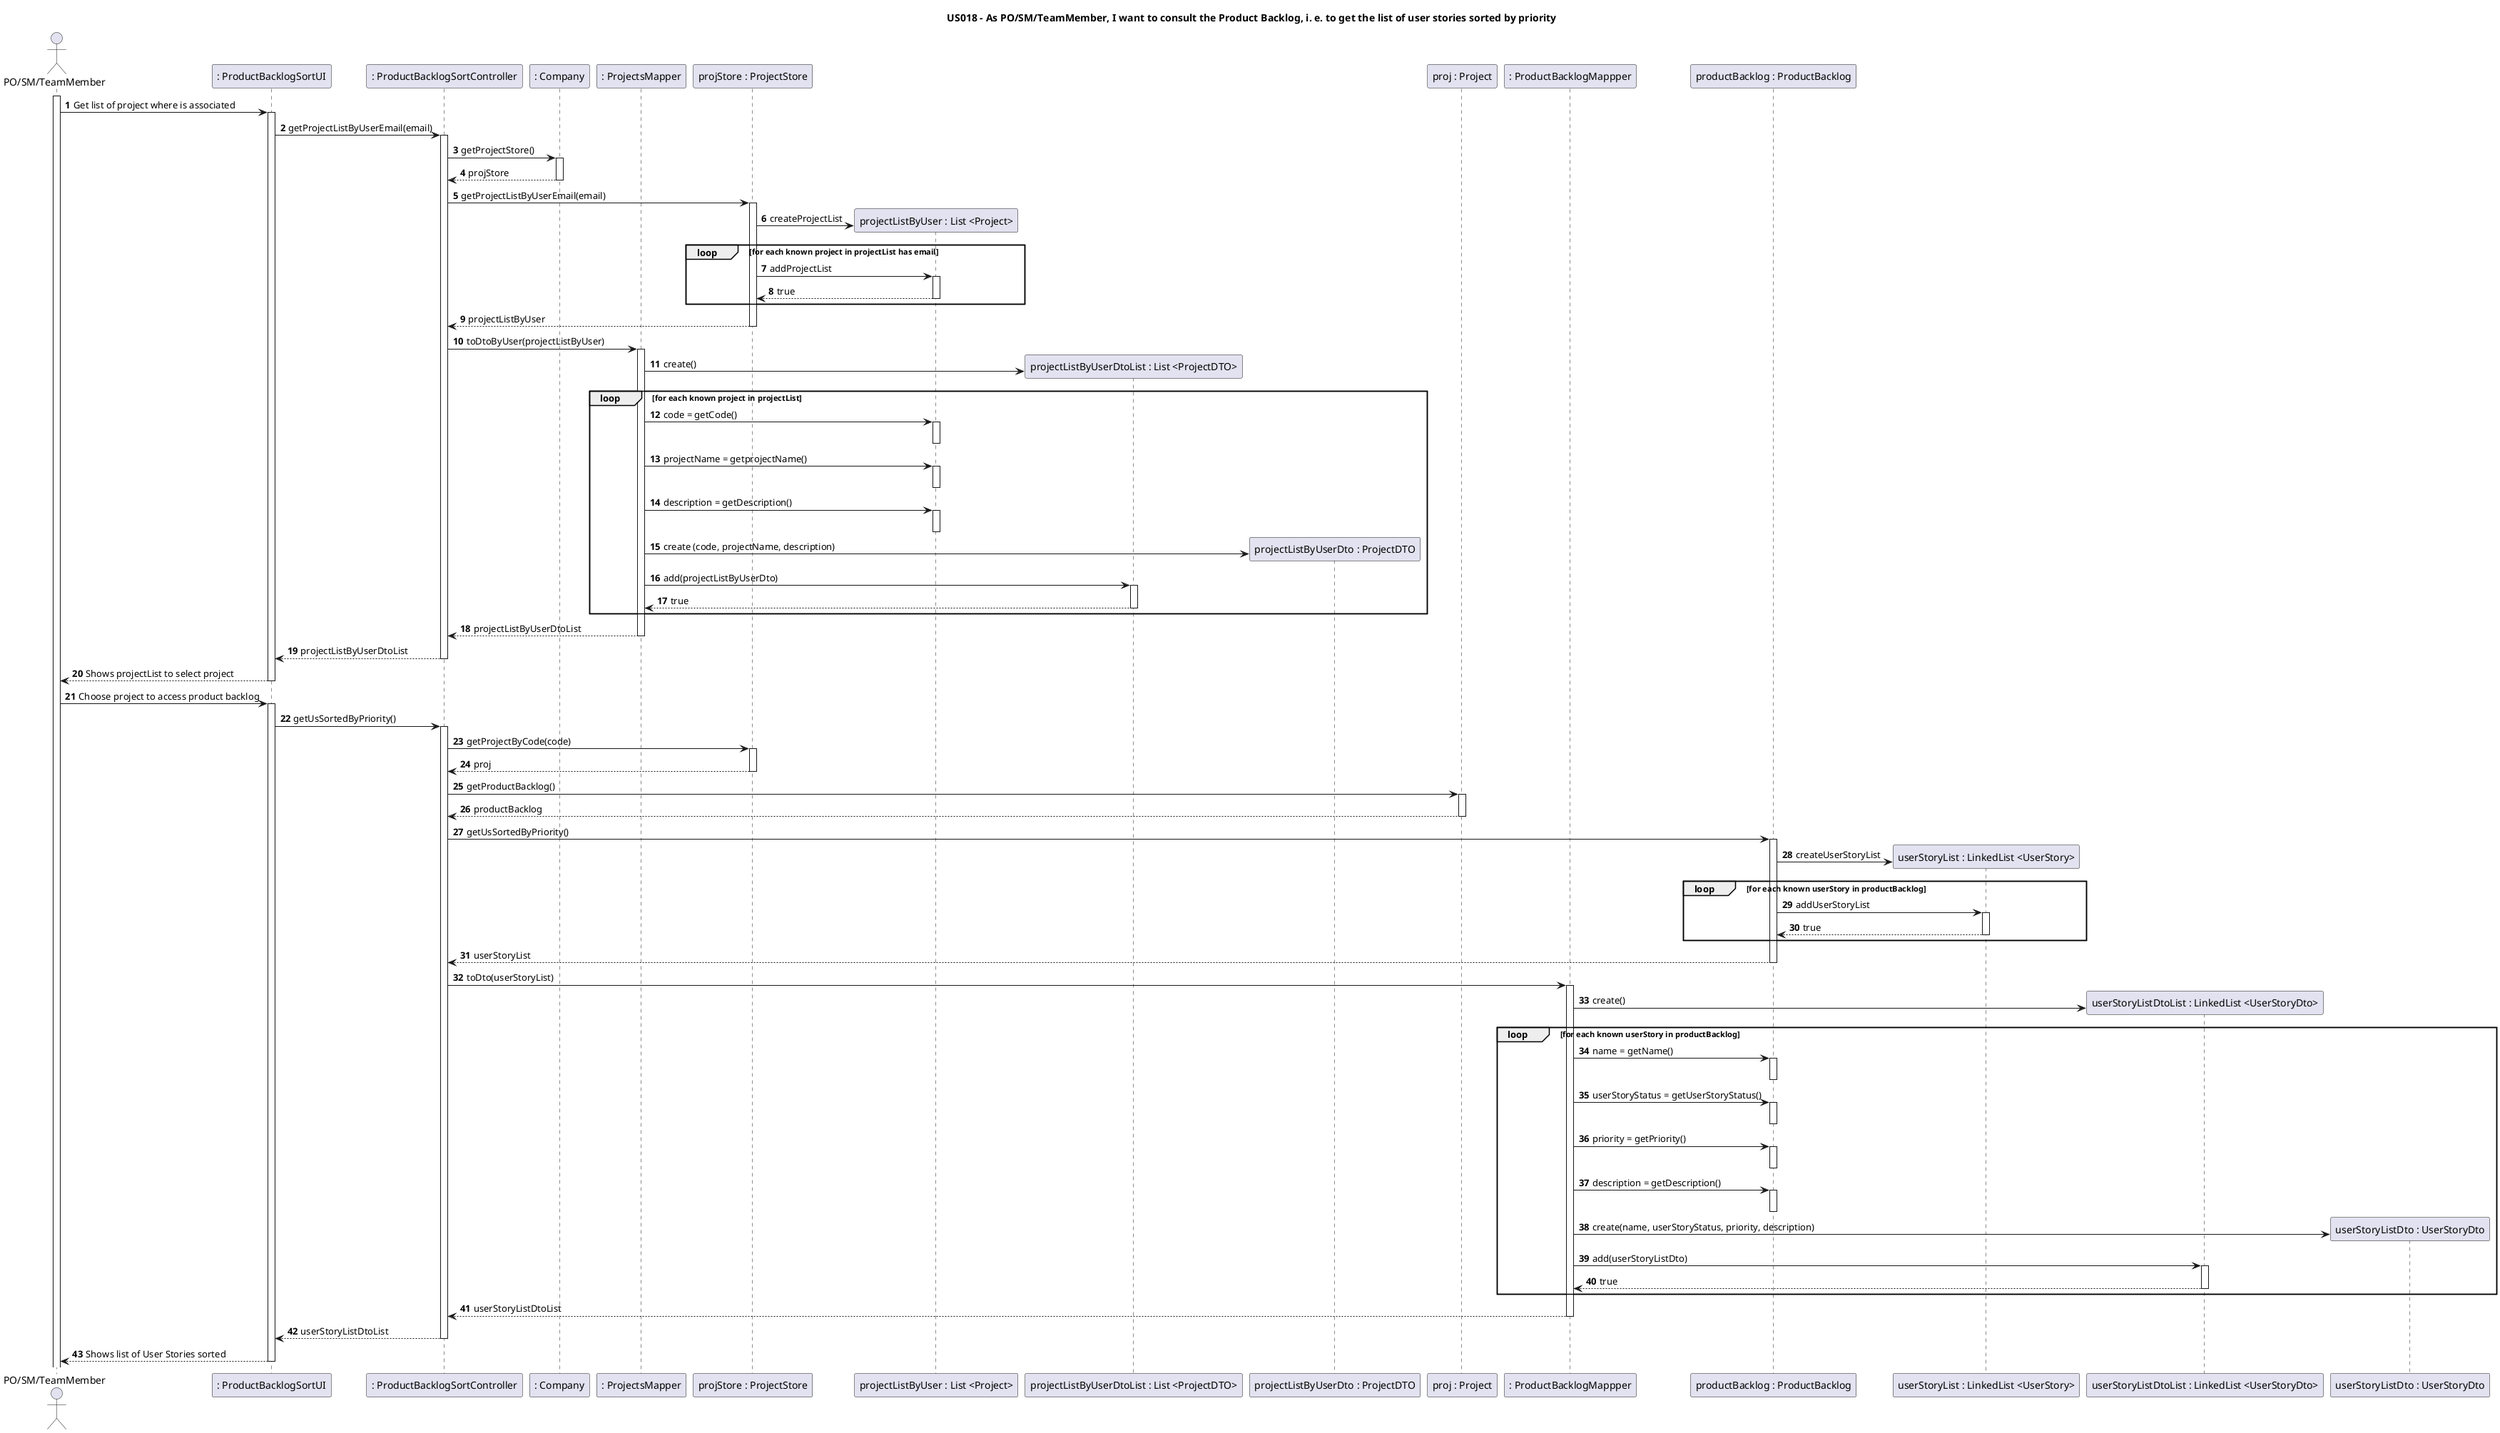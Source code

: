 @startuml
'https://plantuml.com/sequence-diagram

title US018 - As PO/SM/TeamMember, I want to consult the Product Backlog, i. e. to get the list of user stories sorted by priority

autoactivate on
autonumber

actor "PO/SM/TeamMember" as User
participant ": ProductBacklogSortUI" as System
participant ": ProductBacklogSortController" as Ctrl
participant ": Company" as C1
participant ": ProjectsMapper" as C2.1.0
participant "projStore : ProjectStore" as C2
participant "projectListByUser : List <Project>" as C2.1
participant "projectListByUserDtoList : List <ProjectDTO>" as C5
participant "projectListByUserDto : ProjectDTO" as C6
participant "proj : Project" as C3
participant ": ProductBacklogMappper" as C3.1
participant "productBacklog : ProductBacklog" as C4
participant "userStoryList : LinkedList <UserStory>" as C4.1
participant "userStoryListDtoList : LinkedList <UserStoryDto>" as C7
participant "userStoryListDto : UserStoryDto" as C8

activate User

User -> System: Get list of project where is associated
System -> Ctrl: getProjectListByUserEmail(email)
Ctrl -> C1: getProjectStore()
C1 --> Ctrl: projStore
Ctrl -> C2: getProjectListByUserEmail(email)

C2 -> C2.1 ** : createProjectList

 loop for each known project in projectList has email
C2->C2.1 : addProjectList
C2.1-->C2 : true
end
C2 --> Ctrl: projectListByUser
Ctrl-> C2.1.0: toDtoByUser(projectListByUser)
C2.1.0->C5 ** : create()

loop for each known project in projectList
C2.1.0->C2.1: code = getCode()
deactivate C2.1
C2.1.0->C2.1: projectName = getprojectName()
deactivate C2.1
C2.1.0->C2.1: description = getDescription()
deactivate C2.1
C2.1.0->C6 ** : create (code, projectName, description)
C2.1.0->C5: add(projectListByUserDto)
C5-->C2.1.0: true
end

C2.1.0 --> Ctrl: projectListByUserDtoList
Ctrl --> System: projectListByUserDtoList
System --> User : Shows projectList to select project

User -> System: Choose project to access product backlog
System -> Ctrl: getUsSortedByPriority()
Ctrl -> C2 : getProjectByCode(code)
C2 --> Ctrl : proj
Ctrl-> C3 : getProductBacklog()
C3 --> Ctrl : productBacklog
Ctrl -> C4 : getUsSortedByPriority()
C4 -> C4.1 ** : createUserStoryList

loop for each known userStory in productBacklog
C4->C4.1 : addUserStoryList
C4.1-->C4 : true
end

C4-->Ctrl : userStoryList
Ctrl->C3.1: toDto(userStoryList)
C3.1->C7 ** : create()

loop for each known userStory in productBacklog
C3.1->C4: name = getName()
deactivate C4
C3.1->C4: userStoryStatus = getUserStoryStatus()
deactivate C4
C3.1->C4: priority = getPriority()
deactivate C4
C3.1->C4: description = getDescription()
deactivate C4
C3.1->C8 ** : create(name, userStoryStatus, priority, description)
C3.1->C7: add(userStoryListDto)
C7-->C3.1: true
end
C3.1 --> Ctrl : userStoryListDtoList
Ctrl --> System : userStoryListDtoList
System --> User : Shows list of User Stories sorted

@enduml